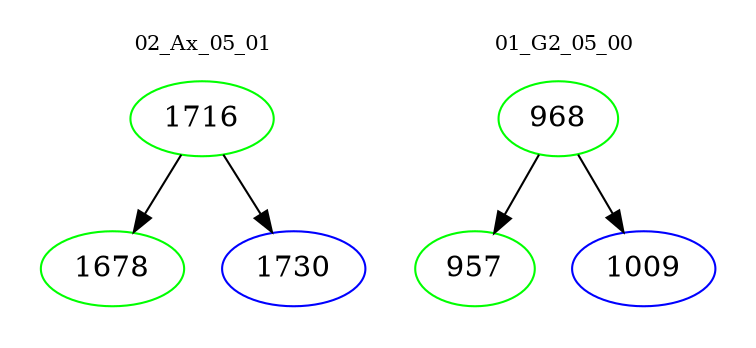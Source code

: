 digraph{
subgraph cluster_0 {
color = white
label = "02_Ax_05_01";
fontsize=10;
T0_1716 [label="1716", color="green"]
T0_1716 -> T0_1678 [color="black"]
T0_1678 [label="1678", color="green"]
T0_1716 -> T0_1730 [color="black"]
T0_1730 [label="1730", color="blue"]
}
subgraph cluster_1 {
color = white
label = "01_G2_05_00";
fontsize=10;
T1_968 [label="968", color="green"]
T1_968 -> T1_957 [color="black"]
T1_957 [label="957", color="green"]
T1_968 -> T1_1009 [color="black"]
T1_1009 [label="1009", color="blue"]
}
}
